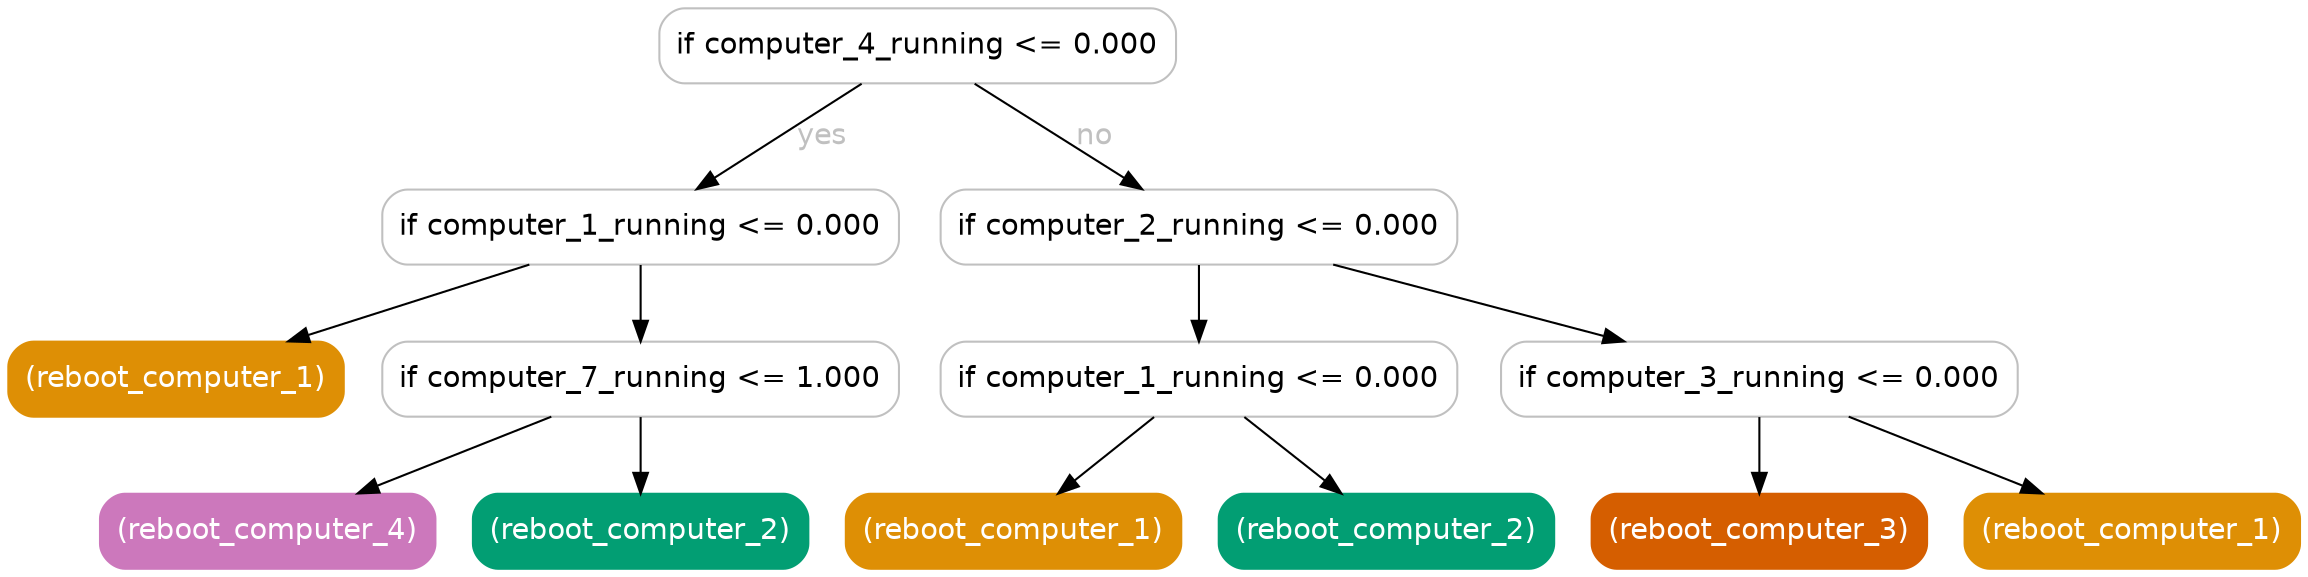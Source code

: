 digraph Tree {
	graph [bb="0,0,1100,269"];
	node [color=gray,
		fillcolor=white,
		fontname=helvetica,
		label="\N",
		shape=box,
		style="filled, rounded"
	];
	edge [fontname=helvetica];
	0	[height=0.5,
		label="if computer_4_running <= 0.000",
		pos="436.5,251",
		width=3.4444];
	1	[height=0.5,
		label="if computer_1_running <= 0.000",
		pos="303.5,164",
		width=3.4444];
	0 -> 1	[fontcolor=gray,
		label=yes,
		lp="391,207.5",
		pos="e,330.37,182.18 409.59,232.8 389.21,219.78 361.05,201.78 338.86,187.6"];
	6	[height=0.5,
		label="if computer_2_running <= 0.000",
		pos="571.5,164",
		width=3.4444];
	0 -> 6	[fontcolor=gray,
		label=no,
		lp="521.5,207.5",
		pos="e,544.22,182.18 463.82,232.8 484.5,219.78 513.08,201.78 535.61,187.6"];
	2	[color="#de8f05",
		fillcolor="#de8f05",
		fontcolor=white,
		height=0.5,
		label="(reboot_computer_1)",
		pos="80.5,91",
		width=2.2361];
	1 -> 2	[fontcolor=gray,
		pos="e,134.25,109.11 250.09,145.99 218.19,135.84 177.49,122.88 143.96,112.2"];
	3	[height=0.5,
		label="if computer_7_running <= 1.000",
		pos="303.5,91",
		width=3.4444];
	1 -> 3	[fontcolor=gray,
		pos="e,303.5,109.03 303.5,145.81 303.5,137.79 303.5,128.05 303.5,119.07"];
	4	[color="#cc78bc",
		fillcolor="#cc78bc",
		fontcolor=white,
		height=0.5,
		label="(reboot_computer_4)",
		pos="124.5,18",
		width=2.2361];
	3 -> 4	[fontcolor=gray,
		pos="e,167.65,36.114 260.63,72.994 235.57,63.055 203.75,50.434 177.18,39.894"];
	5	[color="#029e73",
		fillcolor="#029e73",
		fontcolor=white,
		height=0.5,
		label="(reboot_computer_2)",
		pos="303.5,18",
		width=2.2361];
	3 -> 5	[fontcolor=gray,
		pos="e,303.5,36.029 303.5,72.813 303.5,64.789 303.5,55.047 303.5,46.069"];
	7	[height=0.5,
		label="if computer_1_running <= 0.000",
		pos="571.5,91",
		width=3.4444];
	6 -> 7	[fontcolor=gray,
		pos="e,571.5,109.03 571.5,145.81 571.5,137.79 571.5,128.05 571.5,119.07"];
	10	[height=0.5,
		label="if computer_3_running <= 0.000",
		pos="840.5,91",
		width=3.4444];
	6 -> 10	[fontcolor=gray,
		pos="e,775.66,109.11 635.93,145.99 674.99,135.68 724.98,122.49 765.77,111.72"];
	8	[color="#de8f05",
		fillcolor="#de8f05",
		fontcolor=white,
		height=0.5,
		label="(reboot_computer_1)",
		pos="482.5,18",
		width=2.2361];
	7 -> 8	[fontcolor=gray,
		pos="e,503.85,36.029 549.96,72.813 538.48,63.656 524.19,52.26 511.73,42.316"];
	9	[color="#029e73",
		fillcolor="#029e73",
		fontcolor=white,
		height=0.5,
		label="(reboot_computer_2)",
		pos="661.5,18",
		width=2.2361];
	7 -> 9	[fontcolor=gray,
		pos="e,639.91,36.029 593.29,72.813 604.89,63.656 619.34,52.26 631.94,42.316"];
	11	[color="#d55e00",
		fillcolor="#d55e00",
		fontcolor=white,
		height=0.5,
		label="(reboot_computer_3)",
		pos="840.5,18",
		width=2.2361];
	10 -> 11	[fontcolor=gray,
		pos="e,840.5,36.029 840.5,72.813 840.5,64.789 840.5,55.047 840.5,46.069"];
	12	[color="#de8f05",
		fillcolor="#de8f05",
		fontcolor=white,
		height=0.5,
		label="(reboot_computer_1)",
		pos="1019.5,18",
		width=2.2361];
	10 -> 12	[fontcolor=gray,
		pos="e,976.35,36.114 883.37,72.994 908.43,63.055 940.25,50.434 966.82,39.894"];
}
